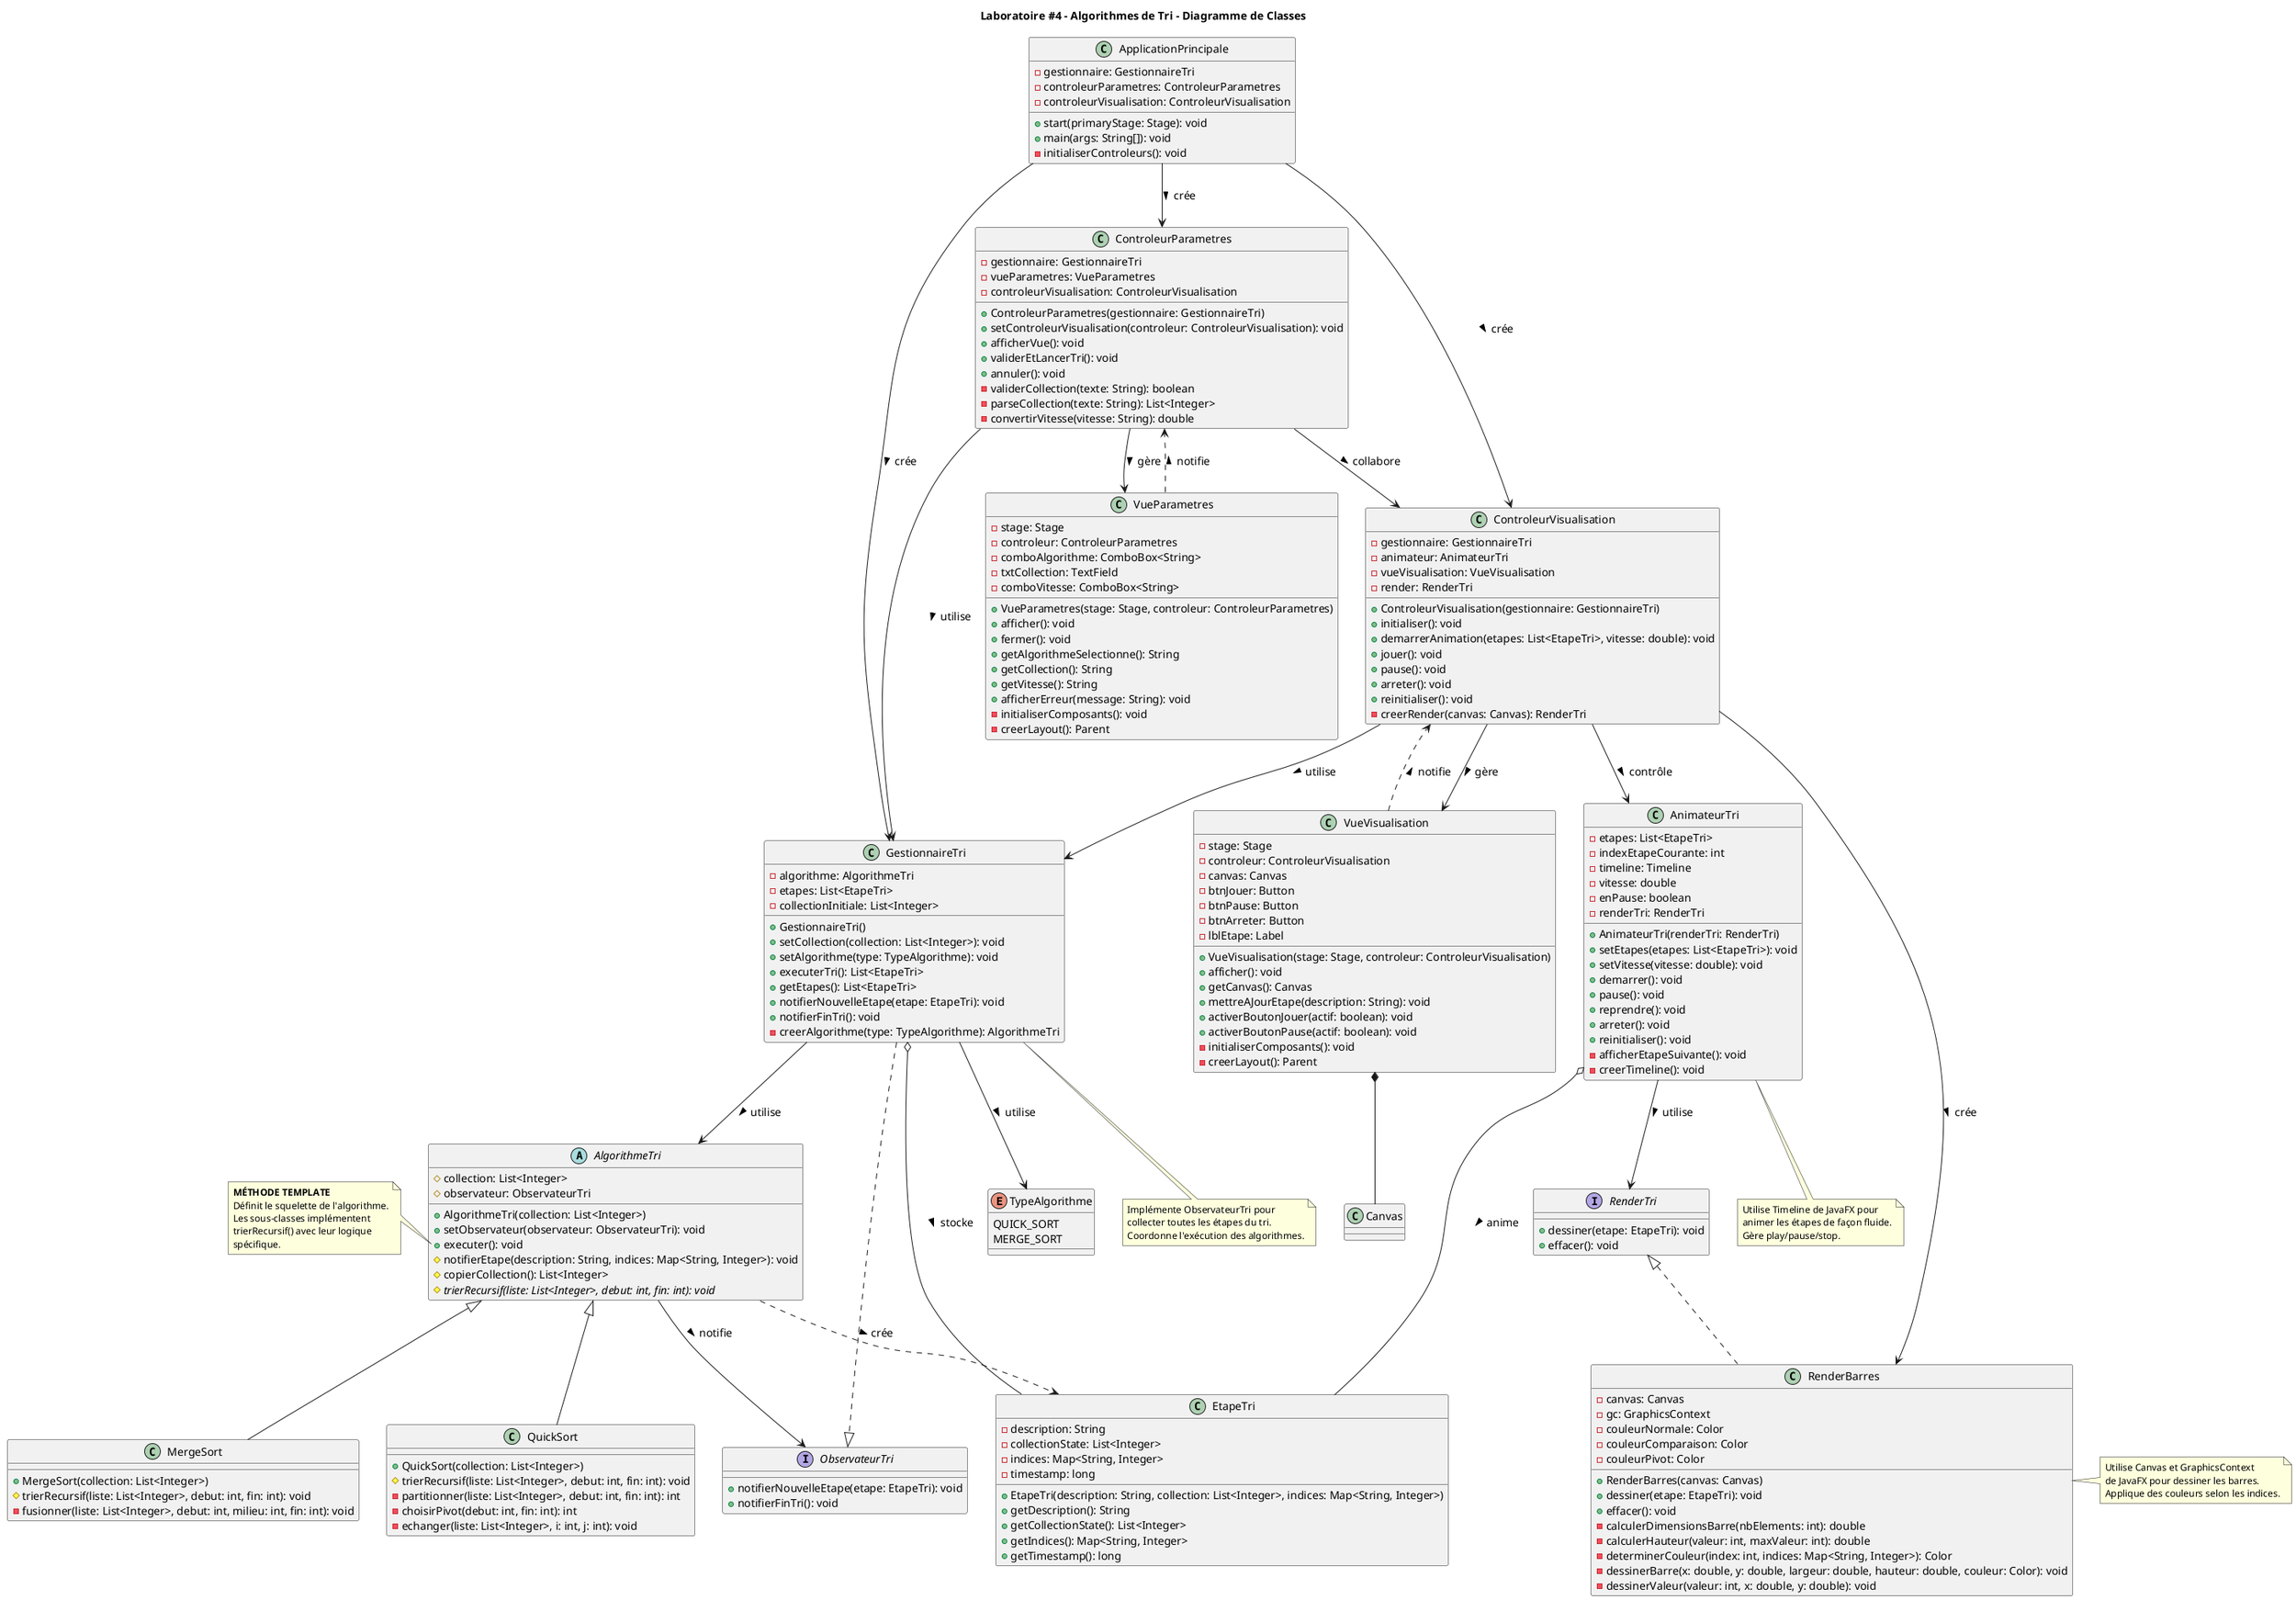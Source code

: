 @startuml AlgorithmesTri
skinparam classFontSize 16
skinparam defaultFontSize 14
skinparam noteFontSize 12

title Laboratoire #4 - Algorithmes de Tri - Diagramme de Classes

abstract class AlgorithmeTri {
  # collection: List<Integer>
  # observateur: ObservateurTri

  + AlgorithmeTri(collection: List<Integer>)
  + setObservateur(observateur: ObservateurTri): void
  + executer(): void
  # notifierEtape(description: String, indices: Map<String, Integer>): void
  # copierCollection(): List<Integer>

  ' MÉTHODE TEMPLATE
  ' executer(): void
  '   copie = copierCollection()
  '   notifierEtape("État initial", null)
  '   trierRecursif(copie, 0, copie.size() - 1)
  '   notifierEtape("Tri terminé", null)

  {abstract} # trierRecursif(liste: List<Integer>, debut: int, fin: int): void
}

class QuickSort {
  + QuickSort(collection: List<Integer>)
  # trierRecursif(liste: List<Integer>, debut: int, fin: int): void
  - partitionner(liste: List<Integer>, debut: int, fin: int): int
  - choisirPivot(debut: int, fin: int): int
  - echanger(liste: List<Integer>, i: int, j: int): void

  ' trierRecursif(liste, debut, fin):
  '   if (debut < fin) then
  '     pivotIndex = partitionner(liste, debut, fin)
  '     indices = Map("pivot", pivotIndex)
  '     notifierEtape("Partitionnement", indices)
  '     trierRecursif(liste, debut, pivotIndex - 1)
  '     trierRecursif(liste, pivotIndex + 1, fin)

  ' partitionner(liste, debut, fin): int
  '   pivotIndex = choisirPivot(debut, fin)
  '   pivot = liste[pivotIndex]
  '   echanger(liste, pivotIndex, fin)
  '   i = debut
  '   for j = debut to fin - 1
  '     if liste[j] < pivot then
  '       echanger(liste, i, j)
  '       indices = Map("i", i, "j", j)
  '       notifierEtape("Échange", indices)
  '       i++
  '   echanger(liste, i, fin)
  '   return i
}

class MergeSort {
  + MergeSort(collection: List<Integer>)
  # trierRecursif(liste: List<Integer>, debut: int, fin: int): void
  - fusionner(liste: List<Integer>, debut: int, milieu: int, fin: int): void

  ' trierRecursif(liste, debut, fin):
  '   if (debut < fin) then
  '     milieu = (debut + fin) / 2
  '     indices = Map("debut", debut, "milieu", milieu, "fin", fin)
  '     notifierEtape("Division", indices)
  '     trierRecursif(liste, debut, milieu)
  '     trierRecursif(liste, milieu + 1, fin)
  '     fusionner(liste, debut, milieu, fin)
  '     notifierEtape("Fusion", indices)

  ' fusionner(liste, debut, milieu, fin):
  '   gauche = liste[debut..milieu]
  '   droite = liste[milieu+1..fin]
  '   i = 0, j = 0, k = debut
  '   while (i < gauche.size() && j < droite.size())
  '     if (gauche[i] <= droite[j]) then
  '       liste[k] = gauche[i++]
  '     else
  '       liste[k] = droite[j++]
  '     k++
  '   copier les éléments restants de gauche et droite
}

class EtapeTri {
  - description: String
  - collectionState: List<Integer>
  - indices: Map<String, Integer>
  - timestamp: long

  + EtapeTri(description: String, collection: List<Integer>, indices: Map<String, Integer>)
  + getDescription(): String
  + getCollectionState(): List<Integer>
  + getIndices(): Map<String, Integer>
  + getTimestamp(): long
}

interface ObservateurTri {
  + notifierNouvelleEtape(etape: EtapeTri): void
  + notifierFinTri(): void
}

class GestionnaireTri {
  - algorithme: AlgorithmeTri
  - etapes: List<EtapeTri>
  - collectionInitiale: List<Integer>

  + GestionnaireTri()
  + setCollection(collection: List<Integer>): void
  + setAlgorithme(type: TypeAlgorithme): void
  + executerTri(): List<EtapeTri>
  + getEtapes(): List<EtapeTri>
  + notifierNouvelleEtape(etape: EtapeTri): void
  + notifierFinTri(): void
  - creerAlgorithme(type: TypeAlgorithme): AlgorithmeTri
}

enum TypeAlgorithme {
  QUICK_SORT
  MERGE_SORT
}

class AnimateurTri {
  - etapes: List<EtapeTri>
  - indexEtapeCourante: int
  - timeline: Timeline
  - vitesse: double
  - enPause: boolean
  - renderTri: RenderTri

  + AnimateurTri(renderTri: RenderTri)
  + setEtapes(etapes: List<EtapeTri>): void
  + setVitesse(vitesse: double): void
  + demarrer(): void
  + pause(): void
  + reprendre(): void
  + arreter(): void
  + reinitialiser(): void
  - afficherEtapeSuivante(): void
  - creerTimeline(): void
}

interface RenderTri {
  + dessiner(etape: EtapeTri): void
  + effacer(): void
}

class RenderBarres {
  - canvas: Canvas
  - gc: GraphicsContext
  - couleurNormale: Color
  - couleurComparaison: Color
  - couleurPivot: Color

  + RenderBarres(canvas: Canvas)
  + dessiner(etape: EtapeTri): void
  + effacer(): void
  - calculerDimensionsBarre(nbElements: int): double
  - calculerHauteur(valeur: int, maxValeur: int): double
  - determinerCouleur(index: int, indices: Map<String, Integer>): Color
  - dessinerBarre(x: double, y: double, largeur: double, hauteur: double, couleur: Color): void
  - dessinerValeur(valeur: int, x: double, y: double): void
}

class VueParametres {
  - stage: Stage
  - controleur: ControleurParametres
  - comboAlgorithme: ComboBox<String>
  - txtCollection: TextField
  - comboVitesse: ComboBox<String>

  + VueParametres(stage: Stage, controleur: ControleurParametres)
  + afficher(): void
  + fermer(): void
  + getAlgorithmeSelectionne(): String
  + getCollection(): String
  + getVitesse(): String
  + afficherErreur(message: String): void
  - initialiserComposants(): void
  - creerLayout(): Parent
}

class ControleurParametres {
  - gestionnaire: GestionnaireTri
  - vueParametres: VueParametres
  - controleurVisualisation: ControleurVisualisation

  + ControleurParametres(gestionnaire: GestionnaireTri)
  + setControleurVisualisation(controleur: ControleurVisualisation): void
  + afficherVue(): void
  + validerEtLancerTri(): void
  + annuler(): void
  - validerCollection(texte: String): boolean
  - parseCollection(texte: String): List<Integer>
  - convertirVitesse(vitesse: String): double
}

class VueVisualisation {
  - stage: Stage
  - controleur: ControleurVisualisation
  - canvas: Canvas
  - btnJouer: Button
  - btnPause: Button
  - btnArreter: Button
  - lblEtape: Label

  + VueVisualisation(stage: Stage, controleur: ControleurVisualisation)
  + afficher(): void
  + getCanvas(): Canvas
  + mettreAJourEtape(description: String): void
  + activerBoutonJouer(actif: boolean): void
  + activerBoutonPause(actif: boolean): void
  - initialiserComposants(): void
  - creerLayout(): Parent
}

class ControleurVisualisation {
  - gestionnaire: GestionnaireTri
  - animateur: AnimateurTri
  - vueVisualisation: VueVisualisation
  - render: RenderTri

  + ControleurVisualisation(gestionnaire: GestionnaireTri)
  + initialiser(): void
  + demarrerAnimation(etapes: List<EtapeTri>, vitesse: double): void
  + jouer(): void
  + pause(): void
  + arreter(): void
  + reinitialiser(): void
  - creerRender(canvas: Canvas): RenderTri
}

class ApplicationPrincipale {
  - gestionnaire: GestionnaireTri
  - controleurParametres: ControleurParametres
  - controleurVisualisation: ControleurVisualisation

  + start(primaryStage: Stage): void
  + main(args: String[]): void
  - initialiserControleurs(): void
}

' Relations - Patron Template
AlgorithmeTri <|-- QuickSort
AlgorithmeTri <|-- MergeSort
AlgorithmeTri ..> EtapeTri : crée >
AlgorithmeTri --> ObservateurTri : notifie >

' Relations - Gestion du tri
GestionnaireTri ..|> ObservateurTri
GestionnaireTri --> AlgorithmeTri : utilise >
GestionnaireTri --> TypeAlgorithme : utilise >
GestionnaireTri o-- EtapeTri : stocke >

' Relations - Animation
AnimateurTri --> RenderTri : utilise >
AnimateurTri o-- EtapeTri : anime >
RenderTri <|.. RenderBarres

' Relations - MVC Paramètres
ControleurParametres --> VueParametres : gère >
ControleurParametres --> GestionnaireTri : utilise >
VueParametres ..> ControleurParametres : notifie >

' Relations - MVC Visualisation
ControleurVisualisation --> VueVisualisation : gère >
ControleurVisualisation --> AnimateurTri : contrôle >
ControleurVisualisation --> GestionnaireTri : utilise >
ControleurVisualisation --> RenderBarres : crée >
VueVisualisation ..> ControleurVisualisation : notifie >
VueVisualisation *-- Canvas

' Relations - Application
ApplicationPrincipale --> GestionnaireTri : crée >
ApplicationPrincipale --> ControleurParametres : crée >
ApplicationPrincipale --> ControleurVisualisation : crée >
ControleurParametres --> ControleurVisualisation : collabore >

note left of AlgorithmeTri::executer
  **MÉTHODE TEMPLATE**
  Définit le squelette de l'algorithme.
  Les sous-classes implémentent
  trierRecursif() avec leur logique
  spécifique.
end note

note bottom of GestionnaireTri
  Implémente ObservateurTri pour
  collecter toutes les étapes du tri.
  Coordonne l'exécution des algorithmes.
end note

note bottom of AnimateurTri
  Utilise Timeline de JavaFX pour
  animer les étapes de façon fluide.
  Gère play/pause/stop.
end note

note right of RenderBarres
  Utilise Canvas et GraphicsContext
  de JavaFX pour dessiner les barres.
  Applique des couleurs selon les indices.
end note

@enduml
